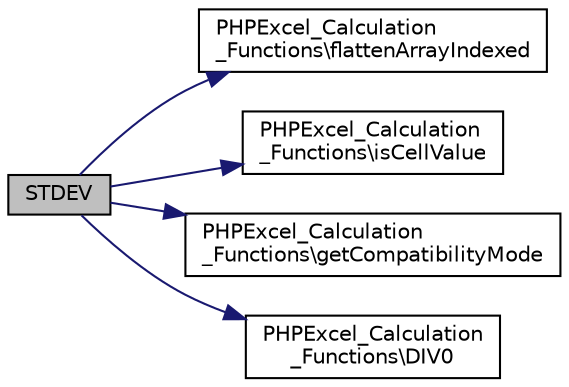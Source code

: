 digraph "STDEV"
{
  edge [fontname="Helvetica",fontsize="10",labelfontname="Helvetica",labelfontsize="10"];
  node [fontname="Helvetica",fontsize="10",shape=record];
  rankdir="LR";
  Node334 [label="STDEV",height=0.2,width=0.4,color="black", fillcolor="grey75", style="filled", fontcolor="black"];
  Node334 -> Node335 [color="midnightblue",fontsize="10",style="solid",fontname="Helvetica"];
  Node335 [label="PHPExcel_Calculation\l_Functions\\flattenArrayIndexed",height=0.2,width=0.4,color="black", fillcolor="white", style="filled",URL="$class_p_h_p_excel___calculation___functions.html#a2f612e5daa00e1549da5ba44112329ca"];
  Node334 -> Node336 [color="midnightblue",fontsize="10",style="solid",fontname="Helvetica"];
  Node336 [label="PHPExcel_Calculation\l_Functions\\isCellValue",height=0.2,width=0.4,color="black", fillcolor="white", style="filled",URL="$class_p_h_p_excel___calculation___functions.html#a4c7ac49d2bed94232f736f219e23bedb"];
  Node334 -> Node337 [color="midnightblue",fontsize="10",style="solid",fontname="Helvetica"];
  Node337 [label="PHPExcel_Calculation\l_Functions\\getCompatibilityMode",height=0.2,width=0.4,color="black", fillcolor="white", style="filled",URL="$class_p_h_p_excel___calculation___functions.html#a90371057b06045a2318f8e85c3115e88"];
  Node334 -> Node338 [color="midnightblue",fontsize="10",style="solid",fontname="Helvetica"];
  Node338 [label="PHPExcel_Calculation\l_Functions\\DIV0",height=0.2,width=0.4,color="black", fillcolor="white", style="filled",URL="$class_p_h_p_excel___calculation___functions.html#afbbf614e7e549a2baf4a57ca1aa14b52"];
}
